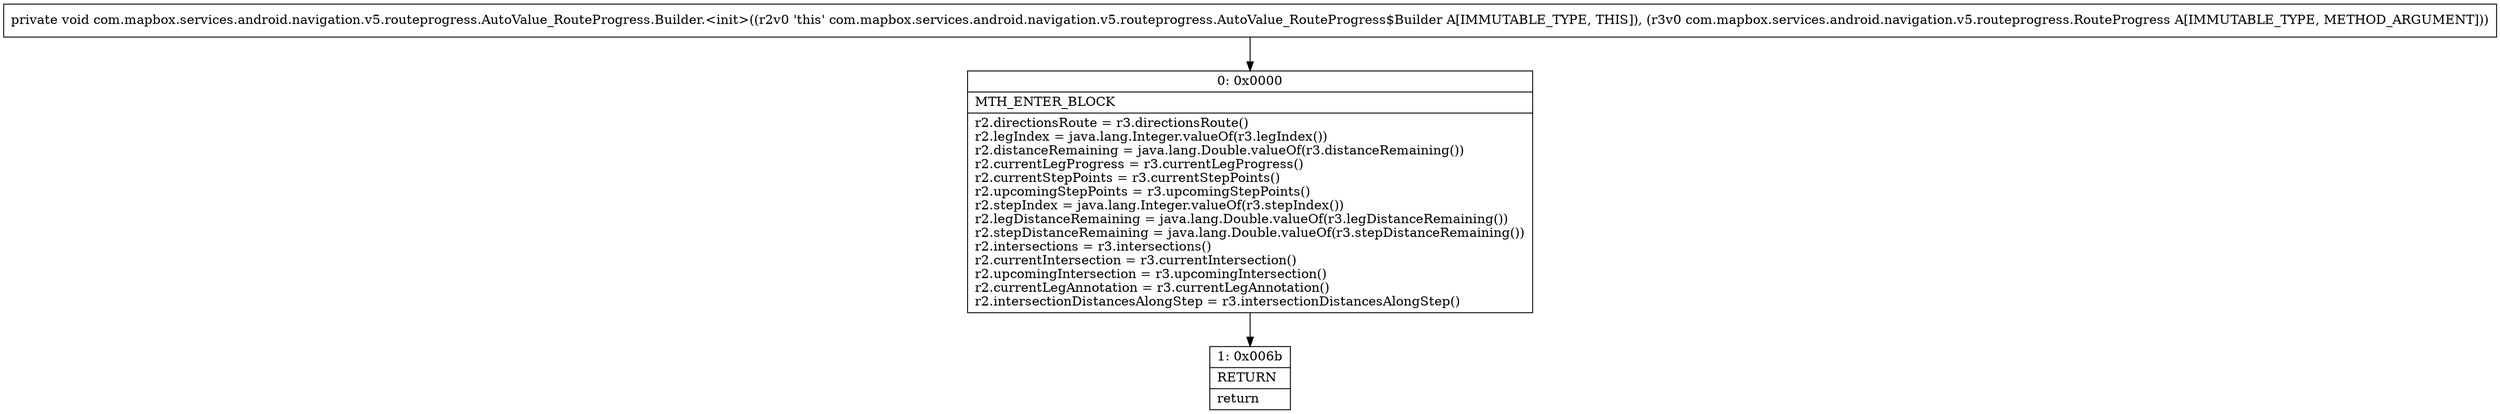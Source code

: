 digraph "CFG forcom.mapbox.services.android.navigation.v5.routeprogress.AutoValue_RouteProgress.Builder.\<init\>(Lcom\/mapbox\/services\/android\/navigation\/v5\/routeprogress\/RouteProgress;)V" {
Node_0 [shape=record,label="{0\:\ 0x0000|MTH_ENTER_BLOCK\l|r2.directionsRoute = r3.directionsRoute()\lr2.legIndex = java.lang.Integer.valueOf(r3.legIndex())\lr2.distanceRemaining = java.lang.Double.valueOf(r3.distanceRemaining())\lr2.currentLegProgress = r3.currentLegProgress()\lr2.currentStepPoints = r3.currentStepPoints()\lr2.upcomingStepPoints = r3.upcomingStepPoints()\lr2.stepIndex = java.lang.Integer.valueOf(r3.stepIndex())\lr2.legDistanceRemaining = java.lang.Double.valueOf(r3.legDistanceRemaining())\lr2.stepDistanceRemaining = java.lang.Double.valueOf(r3.stepDistanceRemaining())\lr2.intersections = r3.intersections()\lr2.currentIntersection = r3.currentIntersection()\lr2.upcomingIntersection = r3.upcomingIntersection()\lr2.currentLegAnnotation = r3.currentLegAnnotation()\lr2.intersectionDistancesAlongStep = r3.intersectionDistancesAlongStep()\l}"];
Node_1 [shape=record,label="{1\:\ 0x006b|RETURN\l|return\l}"];
MethodNode[shape=record,label="{private void com.mapbox.services.android.navigation.v5.routeprogress.AutoValue_RouteProgress.Builder.\<init\>((r2v0 'this' com.mapbox.services.android.navigation.v5.routeprogress.AutoValue_RouteProgress$Builder A[IMMUTABLE_TYPE, THIS]), (r3v0 com.mapbox.services.android.navigation.v5.routeprogress.RouteProgress A[IMMUTABLE_TYPE, METHOD_ARGUMENT])) }"];
MethodNode -> Node_0;
Node_0 -> Node_1;
}

